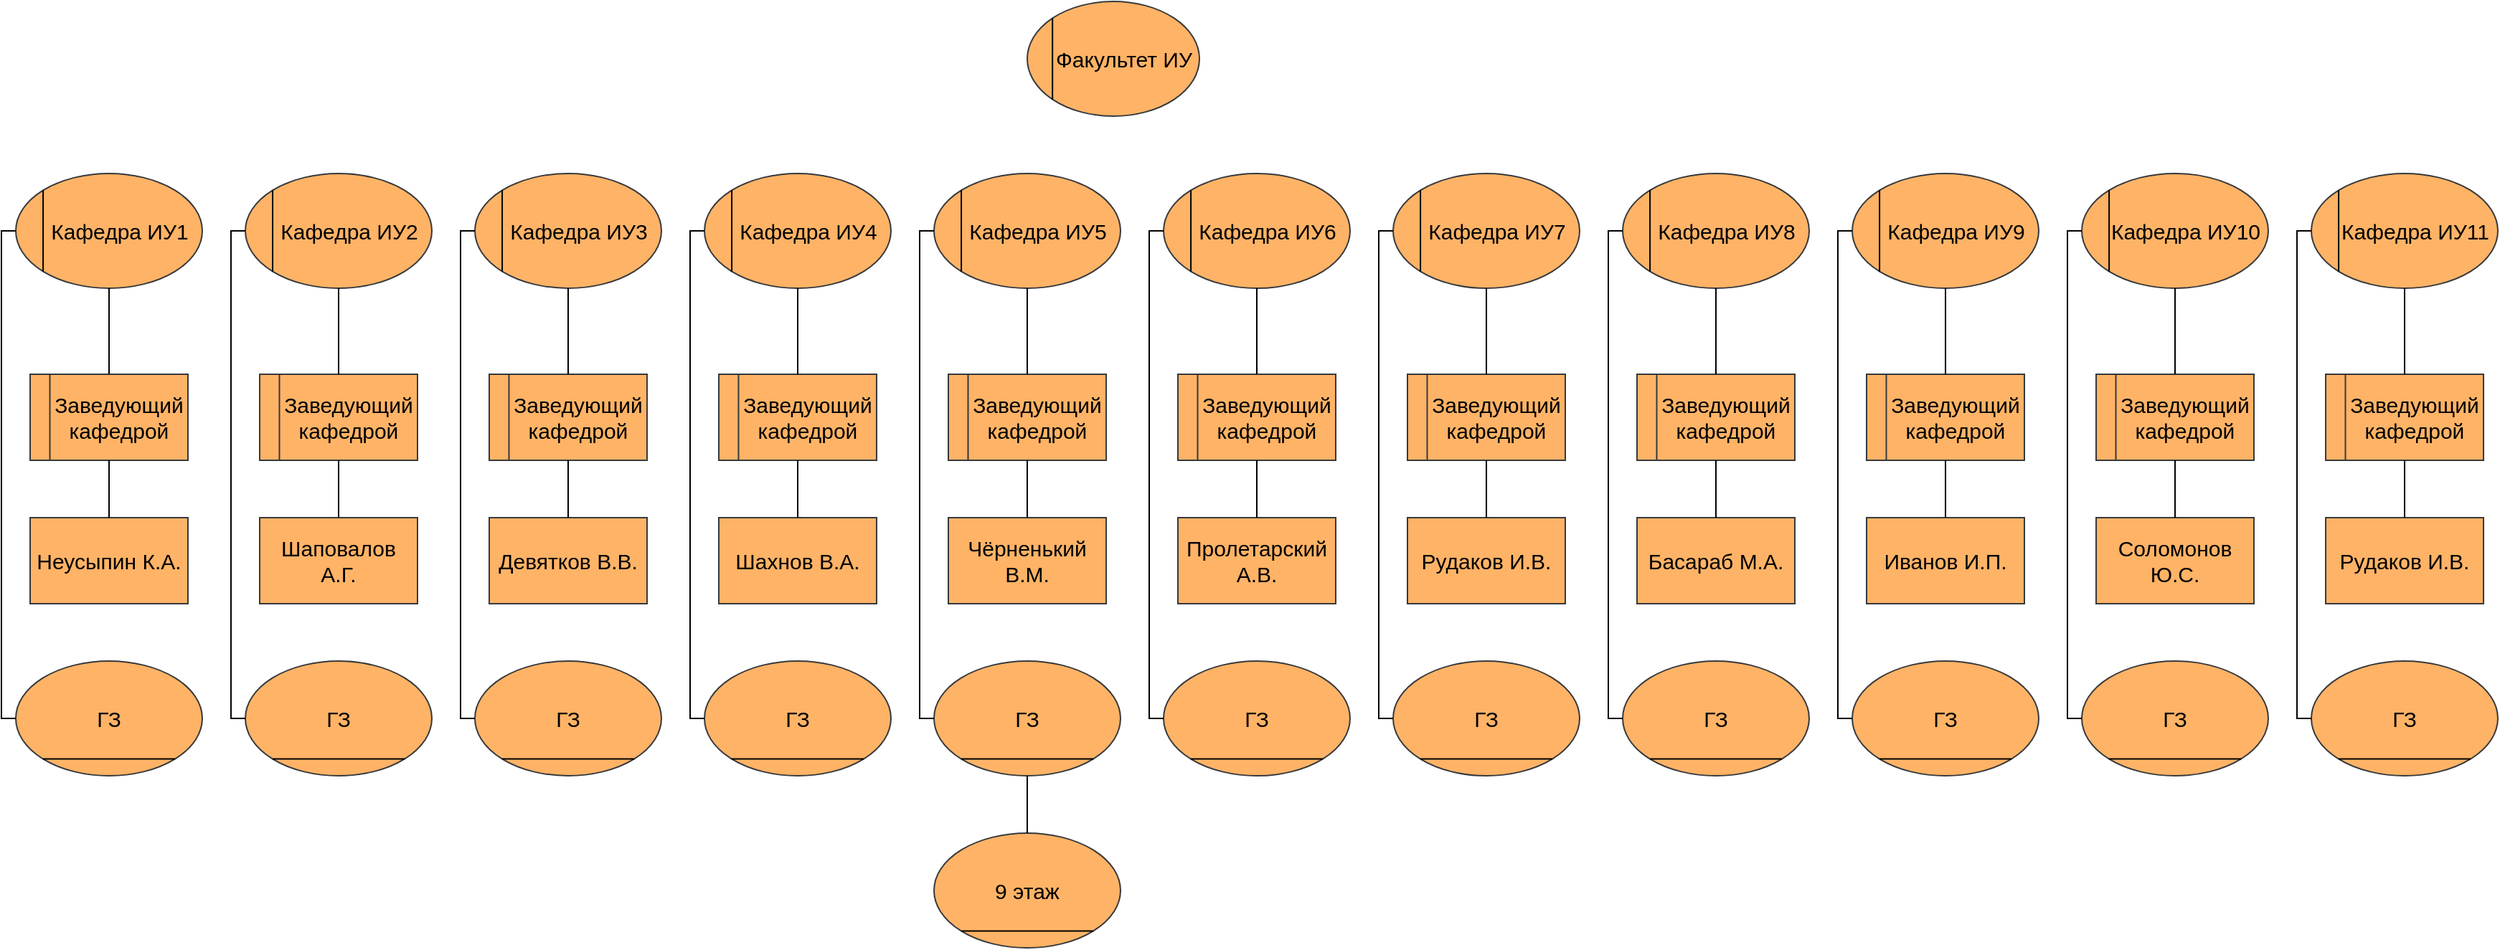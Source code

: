 <mxfile version="15.1.4" type="github">
  <diagram id="_S7kwJW2IpWlCZ6O2Rjl" name="Page-1">
    <mxGraphModel dx="2472" dy="727" grid="1" gridSize="10" guides="1" tooltips="1" connect="1" arrows="1" fold="1" page="1" pageScale="1" pageWidth="1169" pageHeight="1654" math="0" shadow="0">
      <root>
        <mxCell id="0" />
        <mxCell id="1" parent="0" />
        <mxCell id="1EimY6DF7pIaOAtQaLlC-15" value="" style="group;rounded=0;fillColor=none;spacingLeft=0;strokeWidth=1;fontSize=15;" vertex="1" connectable="0" parent="1">
          <mxGeometry x="525" y="40" width="120" height="80" as="geometry" />
        </mxCell>
        <mxCell id="1EimY6DF7pIaOAtQaLlC-16" value="Факультет ИУ" style="ellipse;whiteSpace=wrap;html=1;rounded=0;strokeColor=#36393d;spacingLeft=15;fillColor=#FFB366;fontSize=15;" vertex="1" parent="1EimY6DF7pIaOAtQaLlC-15">
          <mxGeometry width="120" height="80" as="geometry" />
        </mxCell>
        <mxCell id="1EimY6DF7pIaOAtQaLlC-17" value="" style="endArrow=none;html=1;entryX=0;entryY=0;entryDx=0;entryDy=0;exitX=0;exitY=1;exitDx=0;exitDy=0;" edge="1" parent="1EimY6DF7pIaOAtQaLlC-15" source="1EimY6DF7pIaOAtQaLlC-16" target="1EimY6DF7pIaOAtQaLlC-16">
          <mxGeometry width="50" height="50" relative="1" as="geometry">
            <mxPoint x="-70" y="150" as="sourcePoint" />
            <mxPoint x="-20" y="100" as="targetPoint" />
          </mxGeometry>
        </mxCell>
        <mxCell id="1EimY6DF7pIaOAtQaLlC-18" value="" style="group;rounded=0;fillColor=none;spacingLeft=0;strokeWidth=1;fontSize=15;" vertex="1" connectable="0" parent="1">
          <mxGeometry x="-20" y="160" width="130" height="80" as="geometry" />
        </mxCell>
        <mxCell id="1EimY6DF7pIaOAtQaLlC-19" value="Кафедра ИУ2" style="ellipse;whiteSpace=wrap;html=1;rounded=0;strokeColor=#36393d;spacingLeft=15;fillColor=#FFB366;fontSize=15;" vertex="1" parent="1EimY6DF7pIaOAtQaLlC-18">
          <mxGeometry width="130" height="80" as="geometry" />
        </mxCell>
        <mxCell id="1EimY6DF7pIaOAtQaLlC-20" value="" style="endArrow=none;html=1;entryX=0;entryY=0;entryDx=0;entryDy=0;exitX=0;exitY=1;exitDx=0;exitDy=0;" edge="1" parent="1EimY6DF7pIaOAtQaLlC-18" source="1EimY6DF7pIaOAtQaLlC-19" target="1EimY6DF7pIaOAtQaLlC-19">
          <mxGeometry width="50" height="50" relative="1" as="geometry">
            <mxPoint x="-75.833" y="150" as="sourcePoint" />
            <mxPoint x="-21.667" y="100" as="targetPoint" />
          </mxGeometry>
        </mxCell>
        <mxCell id="1EimY6DF7pIaOAtQaLlC-21" value="" style="group;rounded=0;fillColor=none;spacingLeft=0;strokeWidth=1;fontSize=15;" vertex="1" connectable="0" parent="1">
          <mxGeometry x="140" y="160" width="130" height="80" as="geometry" />
        </mxCell>
        <mxCell id="1EimY6DF7pIaOAtQaLlC-22" value="Кафедра ИУ3" style="ellipse;whiteSpace=wrap;html=1;rounded=0;strokeColor=#36393d;spacingLeft=15;fillColor=#FFB366;fontSize=15;" vertex="1" parent="1EimY6DF7pIaOAtQaLlC-21">
          <mxGeometry width="130" height="80" as="geometry" />
        </mxCell>
        <mxCell id="1EimY6DF7pIaOAtQaLlC-23" value="" style="endArrow=none;html=1;entryX=0;entryY=0;entryDx=0;entryDy=0;exitX=0;exitY=1;exitDx=0;exitDy=0;" edge="1" parent="1EimY6DF7pIaOAtQaLlC-21" source="1EimY6DF7pIaOAtQaLlC-22" target="1EimY6DF7pIaOAtQaLlC-22">
          <mxGeometry width="50" height="50" relative="1" as="geometry">
            <mxPoint x="-75.833" y="150" as="sourcePoint" />
            <mxPoint x="-21.667" y="100" as="targetPoint" />
          </mxGeometry>
        </mxCell>
        <mxCell id="1EimY6DF7pIaOAtQaLlC-24" value="" style="group;rounded=0;fillColor=none;spacingLeft=0;strokeWidth=1;fontSize=15;" vertex="1" connectable="0" parent="1">
          <mxGeometry x="300" y="160" width="130" height="80" as="geometry" />
        </mxCell>
        <mxCell id="1EimY6DF7pIaOAtQaLlC-25" value="Кафедра ИУ4" style="ellipse;whiteSpace=wrap;html=1;rounded=0;strokeColor=#36393d;spacingLeft=15;fillColor=#FFB366;fontSize=15;" vertex="1" parent="1EimY6DF7pIaOAtQaLlC-24">
          <mxGeometry width="130" height="80" as="geometry" />
        </mxCell>
        <mxCell id="1EimY6DF7pIaOAtQaLlC-26" value="" style="endArrow=none;html=1;entryX=0;entryY=0;entryDx=0;entryDy=0;exitX=0;exitY=1;exitDx=0;exitDy=0;" edge="1" parent="1EimY6DF7pIaOAtQaLlC-24" source="1EimY6DF7pIaOAtQaLlC-25" target="1EimY6DF7pIaOAtQaLlC-25">
          <mxGeometry width="50" height="50" relative="1" as="geometry">
            <mxPoint x="-75.833" y="150" as="sourcePoint" />
            <mxPoint x="-21.667" y="100" as="targetPoint" />
          </mxGeometry>
        </mxCell>
        <mxCell id="1EimY6DF7pIaOAtQaLlC-27" value="" style="group;rounded=0;fillColor=none;spacingLeft=0;strokeWidth=1;fontSize=15;" vertex="1" connectable="0" parent="1">
          <mxGeometry x="460" y="160" width="130" height="80" as="geometry" />
        </mxCell>
        <mxCell id="1EimY6DF7pIaOAtQaLlC-28" value="Кафедра ИУ5" style="ellipse;whiteSpace=wrap;html=1;rounded=0;strokeColor=#36393d;spacingLeft=15;fillColor=#FFB366;fontSize=15;" vertex="1" parent="1EimY6DF7pIaOAtQaLlC-27">
          <mxGeometry width="130" height="80" as="geometry" />
        </mxCell>
        <mxCell id="1EimY6DF7pIaOAtQaLlC-29" value="" style="endArrow=none;html=1;entryX=0;entryY=0;entryDx=0;entryDy=0;exitX=0;exitY=1;exitDx=0;exitDy=0;" edge="1" parent="1EimY6DF7pIaOAtQaLlC-27" source="1EimY6DF7pIaOAtQaLlC-28" target="1EimY6DF7pIaOAtQaLlC-28">
          <mxGeometry width="50" height="50" relative="1" as="geometry">
            <mxPoint x="-75.833" y="150" as="sourcePoint" />
            <mxPoint x="-21.667" y="100" as="targetPoint" />
          </mxGeometry>
        </mxCell>
        <mxCell id="1EimY6DF7pIaOAtQaLlC-30" value="" style="group;rounded=0;fillColor=none;spacingLeft=0;strokeWidth=1;fontSize=15;" vertex="1" connectable="0" parent="1">
          <mxGeometry x="620" y="160" width="130" height="80" as="geometry" />
        </mxCell>
        <mxCell id="1EimY6DF7pIaOAtQaLlC-31" value="Кафедра ИУ6" style="ellipse;whiteSpace=wrap;html=1;rounded=0;strokeColor=#36393d;spacingLeft=15;fillColor=#FFB366;fontSize=15;" vertex="1" parent="1EimY6DF7pIaOAtQaLlC-30">
          <mxGeometry width="130" height="80" as="geometry" />
        </mxCell>
        <mxCell id="1EimY6DF7pIaOAtQaLlC-32" value="" style="endArrow=none;html=1;entryX=0;entryY=0;entryDx=0;entryDy=0;exitX=0;exitY=1;exitDx=0;exitDy=0;" edge="1" parent="1EimY6DF7pIaOAtQaLlC-30" source="1EimY6DF7pIaOAtQaLlC-31" target="1EimY6DF7pIaOAtQaLlC-31">
          <mxGeometry width="50" height="50" relative="1" as="geometry">
            <mxPoint x="-75.833" y="150" as="sourcePoint" />
            <mxPoint x="-21.667" y="100" as="targetPoint" />
          </mxGeometry>
        </mxCell>
        <mxCell id="1EimY6DF7pIaOAtQaLlC-33" value="" style="group;rounded=0;fillColor=none;spacingLeft=0;strokeWidth=1;fontSize=15;" vertex="1" connectable="0" parent="1">
          <mxGeometry x="780" y="160" width="130" height="80" as="geometry" />
        </mxCell>
        <mxCell id="1EimY6DF7pIaOAtQaLlC-34" value="Кафедра ИУ7" style="ellipse;whiteSpace=wrap;html=1;rounded=0;strokeColor=#36393d;spacingLeft=15;fillColor=#FFB366;fontSize=15;" vertex="1" parent="1EimY6DF7pIaOAtQaLlC-33">
          <mxGeometry width="130" height="80" as="geometry" />
        </mxCell>
        <mxCell id="1EimY6DF7pIaOAtQaLlC-35" value="" style="endArrow=none;html=1;entryX=0;entryY=0;entryDx=0;entryDy=0;exitX=0;exitY=1;exitDx=0;exitDy=0;" edge="1" parent="1EimY6DF7pIaOAtQaLlC-33" source="1EimY6DF7pIaOAtQaLlC-34" target="1EimY6DF7pIaOAtQaLlC-34">
          <mxGeometry width="50" height="50" relative="1" as="geometry">
            <mxPoint x="-75.833" y="150" as="sourcePoint" />
            <mxPoint x="-21.667" y="100" as="targetPoint" />
          </mxGeometry>
        </mxCell>
        <mxCell id="1EimY6DF7pIaOAtQaLlC-36" value="" style="group;rounded=0;fillColor=none;spacingLeft=0;strokeWidth=1;fontSize=15;" vertex="1" connectable="0" parent="1">
          <mxGeometry x="940" y="160" width="130" height="80" as="geometry" />
        </mxCell>
        <mxCell id="1EimY6DF7pIaOAtQaLlC-37" value="Кафедра ИУ8" style="ellipse;whiteSpace=wrap;html=1;rounded=0;strokeColor=#36393d;spacingLeft=15;fillColor=#FFB366;fontSize=15;" vertex="1" parent="1EimY6DF7pIaOAtQaLlC-36">
          <mxGeometry width="130" height="80" as="geometry" />
        </mxCell>
        <mxCell id="1EimY6DF7pIaOAtQaLlC-38" value="" style="endArrow=none;html=1;entryX=0;entryY=0;entryDx=0;entryDy=0;exitX=0;exitY=1;exitDx=0;exitDy=0;" edge="1" parent="1EimY6DF7pIaOAtQaLlC-36" source="1EimY6DF7pIaOAtQaLlC-37" target="1EimY6DF7pIaOAtQaLlC-37">
          <mxGeometry width="50" height="50" relative="1" as="geometry">
            <mxPoint x="-75.833" y="150" as="sourcePoint" />
            <mxPoint x="-21.667" y="100" as="targetPoint" />
          </mxGeometry>
        </mxCell>
        <mxCell id="1EimY6DF7pIaOAtQaLlC-39" value="" style="group;rounded=0;fillColor=none;spacingLeft=0;strokeWidth=1;fontSize=15;" vertex="1" connectable="0" parent="1">
          <mxGeometry x="1100" y="160" width="130" height="80" as="geometry" />
        </mxCell>
        <mxCell id="1EimY6DF7pIaOAtQaLlC-40" value="Кафедра ИУ9" style="ellipse;whiteSpace=wrap;html=1;rounded=0;strokeColor=#36393d;spacingLeft=15;fillColor=#FFB366;fontSize=15;" vertex="1" parent="1EimY6DF7pIaOAtQaLlC-39">
          <mxGeometry width="130" height="80" as="geometry" />
        </mxCell>
        <mxCell id="1EimY6DF7pIaOAtQaLlC-41" value="" style="endArrow=none;html=1;entryX=0;entryY=0;entryDx=0;entryDy=0;exitX=0;exitY=1;exitDx=0;exitDy=0;" edge="1" parent="1EimY6DF7pIaOAtQaLlC-39" source="1EimY6DF7pIaOAtQaLlC-40" target="1EimY6DF7pIaOAtQaLlC-40">
          <mxGeometry width="50" height="50" relative="1" as="geometry">
            <mxPoint x="-75.833" y="150" as="sourcePoint" />
            <mxPoint x="-21.667" y="100" as="targetPoint" />
          </mxGeometry>
        </mxCell>
        <mxCell id="1EimY6DF7pIaOAtQaLlC-42" value="" style="group;rounded=0;fillColor=none;spacingLeft=0;strokeWidth=1;fontSize=15;" vertex="1" connectable="0" parent="1">
          <mxGeometry x="1260" y="160" width="130" height="80" as="geometry" />
        </mxCell>
        <mxCell id="1EimY6DF7pIaOAtQaLlC-43" value="Кафедра ИУ10" style="ellipse;whiteSpace=wrap;html=1;rounded=0;strokeColor=#36393d;spacingLeft=15;fillColor=#FFB366;fontSize=15;" vertex="1" parent="1EimY6DF7pIaOAtQaLlC-42">
          <mxGeometry width="130" height="80" as="geometry" />
        </mxCell>
        <mxCell id="1EimY6DF7pIaOAtQaLlC-44" value="" style="endArrow=none;html=1;entryX=0;entryY=0;entryDx=0;entryDy=0;exitX=0;exitY=1;exitDx=0;exitDy=0;" edge="1" parent="1EimY6DF7pIaOAtQaLlC-42" source="1EimY6DF7pIaOAtQaLlC-43" target="1EimY6DF7pIaOAtQaLlC-43">
          <mxGeometry width="50" height="50" relative="1" as="geometry">
            <mxPoint x="-75.833" y="150" as="sourcePoint" />
            <mxPoint x="-21.667" y="100" as="targetPoint" />
          </mxGeometry>
        </mxCell>
        <mxCell id="1EimY6DF7pIaOAtQaLlC-45" value="" style="group;rounded=0;fillColor=none;spacingLeft=0;strokeWidth=1;fontSize=15;" vertex="1" connectable="0" parent="1">
          <mxGeometry x="-180" y="160" width="130" height="80" as="geometry" />
        </mxCell>
        <mxCell id="1EimY6DF7pIaOAtQaLlC-46" value="Кафедра ИУ1" style="ellipse;whiteSpace=wrap;html=1;rounded=0;strokeColor=#36393d;spacingLeft=15;fillColor=#FFB366;fontSize=15;" vertex="1" parent="1EimY6DF7pIaOAtQaLlC-45">
          <mxGeometry width="130" height="80" as="geometry" />
        </mxCell>
        <mxCell id="1EimY6DF7pIaOAtQaLlC-47" value="" style="endArrow=none;html=1;entryX=0;entryY=0;entryDx=0;entryDy=0;exitX=0;exitY=1;exitDx=0;exitDy=0;" edge="1" parent="1EimY6DF7pIaOAtQaLlC-45" source="1EimY6DF7pIaOAtQaLlC-46" target="1EimY6DF7pIaOAtQaLlC-46">
          <mxGeometry width="50" height="50" relative="1" as="geometry">
            <mxPoint x="-75.833" y="150" as="sourcePoint" />
            <mxPoint x="-21.667" y="100" as="targetPoint" />
          </mxGeometry>
        </mxCell>
        <mxCell id="1EimY6DF7pIaOAtQaLlC-48" value="" style="group;rounded=0;fillColor=none;spacingLeft=0;strokeWidth=1;fontSize=15;" vertex="1" connectable="0" parent="1">
          <mxGeometry x="1420" y="160" width="130" height="80" as="geometry" />
        </mxCell>
        <mxCell id="1EimY6DF7pIaOAtQaLlC-49" value="Кафедра ИУ11" style="ellipse;whiteSpace=wrap;html=1;rounded=0;strokeColor=#36393d;spacingLeft=15;fillColor=#FFB366;fontSize=15;" vertex="1" parent="1EimY6DF7pIaOAtQaLlC-48">
          <mxGeometry width="130" height="80" as="geometry" />
        </mxCell>
        <mxCell id="1EimY6DF7pIaOAtQaLlC-50" value="" style="endArrow=none;html=1;entryX=0;entryY=0;entryDx=0;entryDy=0;exitX=0;exitY=1;exitDx=0;exitDy=0;" edge="1" parent="1EimY6DF7pIaOAtQaLlC-48" source="1EimY6DF7pIaOAtQaLlC-49" target="1EimY6DF7pIaOAtQaLlC-49">
          <mxGeometry width="50" height="50" relative="1" as="geometry">
            <mxPoint x="-75.833" y="150" as="sourcePoint" />
            <mxPoint x="-21.667" y="100" as="targetPoint" />
          </mxGeometry>
        </mxCell>
        <mxCell id="1EimY6DF7pIaOAtQaLlC-54" value="" style="group;fontSize=15;fillColor=#FFB366;" vertex="1" connectable="0" parent="1">
          <mxGeometry x="-170" y="300" width="110" height="60" as="geometry" />
        </mxCell>
        <mxCell id="1EimY6DF7pIaOAtQaLlC-55" value="" style="rounded=0;whiteSpace=wrap;html=1;strokeColor=#36393d;fontSize=15;fillColor=#FFB366;" vertex="1" parent="1EimY6DF7pIaOAtQaLlC-54">
          <mxGeometry width="110" height="60" as="geometry" />
        </mxCell>
        <mxCell id="1EimY6DF7pIaOAtQaLlC-56" value="&lt;font style=&quot;font-size: 15px&quot;&gt;Заведующий&lt;br&gt;кафедрой&lt;/font&gt;" style="rounded=0;whiteSpace=wrap;html=1;strokeColor=#36393d;fillColor=#FFB366;" vertex="1" parent="1EimY6DF7pIaOAtQaLlC-54">
          <mxGeometry x="13.75" width="96.25" height="60" as="geometry" />
        </mxCell>
        <mxCell id="1EimY6DF7pIaOAtQaLlC-57" value="" style="group;fontSize=15;fillColor=#FFB366;" vertex="1" connectable="0" parent="1">
          <mxGeometry x="-10" y="300" width="110" height="60" as="geometry" />
        </mxCell>
        <mxCell id="1EimY6DF7pIaOAtQaLlC-58" value="" style="rounded=0;whiteSpace=wrap;html=1;strokeColor=#36393d;fontSize=15;fillColor=#FFB366;" vertex="1" parent="1EimY6DF7pIaOAtQaLlC-57">
          <mxGeometry width="110" height="60" as="geometry" />
        </mxCell>
        <mxCell id="1EimY6DF7pIaOAtQaLlC-59" value="&lt;font style=&quot;font-size: 15px&quot;&gt;Заведующий&lt;br&gt;кафедрой&lt;/font&gt;" style="rounded=0;whiteSpace=wrap;html=1;strokeColor=#36393d;fillColor=#FFB366;" vertex="1" parent="1EimY6DF7pIaOAtQaLlC-57">
          <mxGeometry x="13.75" width="96.25" height="60" as="geometry" />
        </mxCell>
        <mxCell id="1EimY6DF7pIaOAtQaLlC-60" value="" style="group;fontSize=15;fillColor=#FFB366;" vertex="1" connectable="0" parent="1">
          <mxGeometry x="150" y="300" width="110" height="60" as="geometry" />
        </mxCell>
        <mxCell id="1EimY6DF7pIaOAtQaLlC-61" value="" style="rounded=0;whiteSpace=wrap;html=1;strokeColor=#36393d;fontSize=15;fillColor=#FFB366;" vertex="1" parent="1EimY6DF7pIaOAtQaLlC-60">
          <mxGeometry width="110" height="60" as="geometry" />
        </mxCell>
        <mxCell id="1EimY6DF7pIaOAtQaLlC-62" value="&lt;font style=&quot;font-size: 15px&quot;&gt;Заведующий&lt;br&gt;кафедрой&lt;/font&gt;" style="rounded=0;whiteSpace=wrap;html=1;strokeColor=#36393d;fillColor=#FFB366;" vertex="1" parent="1EimY6DF7pIaOAtQaLlC-60">
          <mxGeometry x="13.75" width="96.25" height="60" as="geometry" />
        </mxCell>
        <mxCell id="1EimY6DF7pIaOAtQaLlC-63" value="" style="group;fontSize=15;fillColor=#FFB366;" vertex="1" connectable="0" parent="1">
          <mxGeometry x="310" y="300" width="110" height="60" as="geometry" />
        </mxCell>
        <mxCell id="1EimY6DF7pIaOAtQaLlC-64" value="" style="rounded=0;whiteSpace=wrap;html=1;strokeColor=#36393d;fontSize=15;fillColor=#FFB366;" vertex="1" parent="1EimY6DF7pIaOAtQaLlC-63">
          <mxGeometry width="110" height="60" as="geometry" />
        </mxCell>
        <mxCell id="1EimY6DF7pIaOAtQaLlC-65" value="&lt;font style=&quot;font-size: 15px&quot;&gt;Заведующий&lt;br&gt;кафедрой&lt;/font&gt;" style="rounded=0;whiteSpace=wrap;html=1;strokeColor=#36393d;fillColor=#FFB366;" vertex="1" parent="1EimY6DF7pIaOAtQaLlC-63">
          <mxGeometry x="13.75" width="96.25" height="60" as="geometry" />
        </mxCell>
        <mxCell id="1EimY6DF7pIaOAtQaLlC-68" value="" style="edgeStyle=orthogonalEdgeStyle;rounded=0;orthogonalLoop=1;jettySize=auto;html=1;fontSize=15;startArrow=none;startFill=0;endArrow=none;endFill=0;" edge="1" parent="1" source="1EimY6DF7pIaOAtQaLlC-55" target="1EimY6DF7pIaOAtQaLlC-46">
          <mxGeometry relative="1" as="geometry" />
        </mxCell>
        <mxCell id="1EimY6DF7pIaOAtQaLlC-70" value="" style="edgeStyle=orthogonalEdgeStyle;rounded=0;orthogonalLoop=1;jettySize=auto;html=1;fontSize=15;startArrow=none;startFill=0;endArrow=none;endFill=0;" edge="1" parent="1" source="1EimY6DF7pIaOAtQaLlC-58" target="1EimY6DF7pIaOAtQaLlC-19">
          <mxGeometry relative="1" as="geometry" />
        </mxCell>
        <mxCell id="1EimY6DF7pIaOAtQaLlC-71" value="" style="edgeStyle=orthogonalEdgeStyle;rounded=0;orthogonalLoop=1;jettySize=auto;html=1;fontSize=15;startArrow=none;startFill=0;endArrow=none;endFill=0;" edge="1" parent="1" source="1EimY6DF7pIaOAtQaLlC-61" target="1EimY6DF7pIaOAtQaLlC-22">
          <mxGeometry relative="1" as="geometry" />
        </mxCell>
        <mxCell id="1EimY6DF7pIaOAtQaLlC-72" value="" style="edgeStyle=orthogonalEdgeStyle;rounded=0;orthogonalLoop=1;jettySize=auto;html=1;fontSize=15;startArrow=none;startFill=0;endArrow=none;endFill=0;" edge="1" parent="1" source="1EimY6DF7pIaOAtQaLlC-64" target="1EimY6DF7pIaOAtQaLlC-25">
          <mxGeometry relative="1" as="geometry" />
        </mxCell>
        <mxCell id="1EimY6DF7pIaOAtQaLlC-73" value="" style="group;fontSize=15;fillColor=#FFB366;" vertex="1" connectable="0" parent="1">
          <mxGeometry x="470" y="300" width="110" height="60" as="geometry" />
        </mxCell>
        <mxCell id="1EimY6DF7pIaOAtQaLlC-74" value="" style="rounded=0;whiteSpace=wrap;html=1;strokeColor=#36393d;fontSize=15;fillColor=#FFB366;" vertex="1" parent="1EimY6DF7pIaOAtQaLlC-73">
          <mxGeometry width="110" height="60" as="geometry" />
        </mxCell>
        <mxCell id="1EimY6DF7pIaOAtQaLlC-75" value="&lt;font style=&quot;font-size: 15px&quot;&gt;Заведующий&lt;br&gt;кафедрой&lt;/font&gt;" style="rounded=0;whiteSpace=wrap;html=1;strokeColor=#36393d;fillColor=#FFB366;" vertex="1" parent="1EimY6DF7pIaOAtQaLlC-73">
          <mxGeometry x="13.75" width="96.25" height="60" as="geometry" />
        </mxCell>
        <mxCell id="1EimY6DF7pIaOAtQaLlC-76" value="" style="group;fontSize=15;fillColor=#FFB366;" vertex="1" connectable="0" parent="1">
          <mxGeometry x="630" y="300" width="110" height="60" as="geometry" />
        </mxCell>
        <mxCell id="1EimY6DF7pIaOAtQaLlC-77" value="" style="rounded=0;whiteSpace=wrap;html=1;strokeColor=#36393d;fontSize=15;fillColor=#FFB366;" vertex="1" parent="1EimY6DF7pIaOAtQaLlC-76">
          <mxGeometry width="110" height="60" as="geometry" />
        </mxCell>
        <mxCell id="1EimY6DF7pIaOAtQaLlC-78" value="&lt;font style=&quot;font-size: 15px&quot;&gt;Заведующий&lt;br&gt;кафедрой&lt;/font&gt;" style="rounded=0;whiteSpace=wrap;html=1;strokeColor=#36393d;fillColor=#FFB366;" vertex="1" parent="1EimY6DF7pIaOAtQaLlC-76">
          <mxGeometry x="13.75" width="96.25" height="60" as="geometry" />
        </mxCell>
        <mxCell id="1EimY6DF7pIaOAtQaLlC-79" value="" style="group;fontSize=15;fillColor=#FFB366;" vertex="1" connectable="0" parent="1">
          <mxGeometry x="790" y="300" width="110" height="60" as="geometry" />
        </mxCell>
        <mxCell id="1EimY6DF7pIaOAtQaLlC-80" value="" style="rounded=0;whiteSpace=wrap;html=1;strokeColor=#36393d;fontSize=15;fillColor=#FFB366;" vertex="1" parent="1EimY6DF7pIaOAtQaLlC-79">
          <mxGeometry width="110" height="60" as="geometry" />
        </mxCell>
        <mxCell id="1EimY6DF7pIaOAtQaLlC-81" value="&lt;font style=&quot;font-size: 15px&quot;&gt;Заведующий&lt;br&gt;кафедрой&lt;/font&gt;" style="rounded=0;whiteSpace=wrap;html=1;strokeColor=#36393d;fillColor=#FFB366;" vertex="1" parent="1EimY6DF7pIaOAtQaLlC-79">
          <mxGeometry x="13.75" width="96.25" height="60" as="geometry" />
        </mxCell>
        <mxCell id="1EimY6DF7pIaOAtQaLlC-82" value="" style="group;fontSize=15;fillColor=#FFB366;" vertex="1" connectable="0" parent="1">
          <mxGeometry x="950" y="300" width="110" height="60" as="geometry" />
        </mxCell>
        <mxCell id="1EimY6DF7pIaOAtQaLlC-83" value="" style="rounded=0;whiteSpace=wrap;html=1;strokeColor=#36393d;fontSize=15;fillColor=#FFB366;" vertex="1" parent="1EimY6DF7pIaOAtQaLlC-82">
          <mxGeometry width="110" height="60" as="geometry" />
        </mxCell>
        <mxCell id="1EimY6DF7pIaOAtQaLlC-84" value="&lt;font style=&quot;font-size: 15px&quot;&gt;Заведующий&lt;br&gt;кафедрой&lt;/font&gt;" style="rounded=0;whiteSpace=wrap;html=1;strokeColor=#36393d;fillColor=#FFB366;" vertex="1" parent="1EimY6DF7pIaOAtQaLlC-82">
          <mxGeometry x="13.75" width="96.25" height="60" as="geometry" />
        </mxCell>
        <mxCell id="1EimY6DF7pIaOAtQaLlC-85" value="" style="group;fontSize=15;fillColor=#FFB366;" vertex="1" connectable="0" parent="1">
          <mxGeometry x="1110" y="300" width="110" height="60" as="geometry" />
        </mxCell>
        <mxCell id="1EimY6DF7pIaOAtQaLlC-86" value="" style="rounded=0;whiteSpace=wrap;html=1;strokeColor=#36393d;fontSize=15;fillColor=#FFB366;" vertex="1" parent="1EimY6DF7pIaOAtQaLlC-85">
          <mxGeometry width="110" height="60" as="geometry" />
        </mxCell>
        <mxCell id="1EimY6DF7pIaOAtQaLlC-87" value="&lt;font style=&quot;font-size: 15px&quot;&gt;Заведующий&lt;br&gt;кафедрой&lt;/font&gt;" style="rounded=0;whiteSpace=wrap;html=1;strokeColor=#36393d;fillColor=#FFB366;" vertex="1" parent="1EimY6DF7pIaOAtQaLlC-85">
          <mxGeometry x="13.75" width="96.25" height="60" as="geometry" />
        </mxCell>
        <mxCell id="1EimY6DF7pIaOAtQaLlC-88" value="" style="group;fontSize=15;fillColor=#FFB366;" vertex="1" connectable="0" parent="1">
          <mxGeometry x="1270" y="300" width="110" height="60" as="geometry" />
        </mxCell>
        <mxCell id="1EimY6DF7pIaOAtQaLlC-89" value="" style="rounded=0;whiteSpace=wrap;html=1;strokeColor=#36393d;fontSize=15;fillColor=#FFB366;" vertex="1" parent="1EimY6DF7pIaOAtQaLlC-88">
          <mxGeometry width="110" height="60" as="geometry" />
        </mxCell>
        <mxCell id="1EimY6DF7pIaOAtQaLlC-90" value="&lt;font style=&quot;font-size: 15px&quot;&gt;Заведующий&lt;br&gt;кафедрой&lt;/font&gt;" style="rounded=0;whiteSpace=wrap;html=1;strokeColor=#36393d;fillColor=#FFB366;" vertex="1" parent="1EimY6DF7pIaOAtQaLlC-88">
          <mxGeometry x="13.75" width="96.25" height="60" as="geometry" />
        </mxCell>
        <mxCell id="1EimY6DF7pIaOAtQaLlC-91" value="" style="group;fontSize=15;fillColor=#FFB366;" vertex="1" connectable="0" parent="1">
          <mxGeometry x="1430" y="300" width="110" height="60" as="geometry" />
        </mxCell>
        <mxCell id="1EimY6DF7pIaOAtQaLlC-92" value="" style="rounded=0;whiteSpace=wrap;html=1;strokeColor=#36393d;fontSize=15;fillColor=#FFB366;" vertex="1" parent="1EimY6DF7pIaOAtQaLlC-91">
          <mxGeometry width="110" height="60" as="geometry" />
        </mxCell>
        <mxCell id="1EimY6DF7pIaOAtQaLlC-93" value="&lt;font style=&quot;font-size: 15px&quot;&gt;Заведующий&lt;br&gt;кафедрой&lt;/font&gt;" style="rounded=0;whiteSpace=wrap;html=1;strokeColor=#36393d;fillColor=#FFB366;" vertex="1" parent="1EimY6DF7pIaOAtQaLlC-91">
          <mxGeometry x="13.75" width="96.25" height="60" as="geometry" />
        </mxCell>
        <mxCell id="1EimY6DF7pIaOAtQaLlC-94" value="" style="edgeStyle=orthogonalEdgeStyle;rounded=0;orthogonalLoop=1;jettySize=auto;html=1;fontSize=15;startArrow=none;startFill=0;endArrow=none;endFill=0;" edge="1" parent="1" source="1EimY6DF7pIaOAtQaLlC-92" target="1EimY6DF7pIaOAtQaLlC-49">
          <mxGeometry relative="1" as="geometry" />
        </mxCell>
        <mxCell id="1EimY6DF7pIaOAtQaLlC-95" value="" style="edgeStyle=orthogonalEdgeStyle;rounded=0;orthogonalLoop=1;jettySize=auto;html=1;fontSize=15;startArrow=none;startFill=0;endArrow=none;endFill=0;" edge="1" parent="1" source="1EimY6DF7pIaOAtQaLlC-89" target="1EimY6DF7pIaOAtQaLlC-43">
          <mxGeometry relative="1" as="geometry" />
        </mxCell>
        <mxCell id="1EimY6DF7pIaOAtQaLlC-96" value="" style="edgeStyle=orthogonalEdgeStyle;rounded=0;orthogonalLoop=1;jettySize=auto;html=1;fontSize=15;startArrow=none;startFill=0;endArrow=none;endFill=0;" edge="1" parent="1" source="1EimY6DF7pIaOAtQaLlC-86" target="1EimY6DF7pIaOAtQaLlC-40">
          <mxGeometry relative="1" as="geometry" />
        </mxCell>
        <mxCell id="1EimY6DF7pIaOAtQaLlC-97" value="" style="edgeStyle=orthogonalEdgeStyle;rounded=0;orthogonalLoop=1;jettySize=auto;html=1;fontSize=15;startArrow=none;startFill=0;endArrow=none;endFill=0;" edge="1" parent="1" source="1EimY6DF7pIaOAtQaLlC-83" target="1EimY6DF7pIaOAtQaLlC-37">
          <mxGeometry relative="1" as="geometry" />
        </mxCell>
        <mxCell id="1EimY6DF7pIaOAtQaLlC-98" value="" style="edgeStyle=orthogonalEdgeStyle;rounded=0;orthogonalLoop=1;jettySize=auto;html=1;fontSize=15;startArrow=none;startFill=0;endArrow=none;endFill=0;" edge="1" parent="1" source="1EimY6DF7pIaOAtQaLlC-74" target="1EimY6DF7pIaOAtQaLlC-28">
          <mxGeometry relative="1" as="geometry" />
        </mxCell>
        <mxCell id="1EimY6DF7pIaOAtQaLlC-99" value="" style="edgeStyle=orthogonalEdgeStyle;rounded=0;orthogonalLoop=1;jettySize=auto;html=1;fontSize=15;startArrow=none;startFill=0;endArrow=none;endFill=0;" edge="1" parent="1" source="1EimY6DF7pIaOAtQaLlC-77" target="1EimY6DF7pIaOAtQaLlC-31">
          <mxGeometry relative="1" as="geometry" />
        </mxCell>
        <mxCell id="1EimY6DF7pIaOAtQaLlC-100" value="" style="edgeStyle=orthogonalEdgeStyle;rounded=0;orthogonalLoop=1;jettySize=auto;html=1;fontSize=15;startArrow=none;startFill=0;endArrow=none;endFill=0;" edge="1" parent="1" source="1EimY6DF7pIaOAtQaLlC-80" target="1EimY6DF7pIaOAtQaLlC-34">
          <mxGeometry relative="1" as="geometry" />
        </mxCell>
        <mxCell id="1EimY6DF7pIaOAtQaLlC-101" value="&lt;span style=&quot;font-size: 15px&quot;&gt;Неусыпин К.А.&lt;/span&gt;" style="rounded=0;whiteSpace=wrap;html=1;strokeColor=#36393d;fillColor=#FFB366;" vertex="1" parent="1">
          <mxGeometry x="-170" y="400" width="110" height="60" as="geometry" />
        </mxCell>
        <mxCell id="1EimY6DF7pIaOAtQaLlC-102" value="" style="edgeStyle=orthogonalEdgeStyle;rounded=0;orthogonalLoop=1;jettySize=auto;html=1;fontSize=15;startArrow=none;startFill=0;endArrow=none;endFill=0;" edge="1" parent="1" source="1EimY6DF7pIaOAtQaLlC-55" target="1EimY6DF7pIaOAtQaLlC-101">
          <mxGeometry relative="1" as="geometry" />
        </mxCell>
        <mxCell id="1EimY6DF7pIaOAtQaLlC-103" value="&lt;span style=&quot;font-size: 15px&quot;&gt;Шаповалов А.Г.&lt;/span&gt;" style="rounded=0;whiteSpace=wrap;html=1;strokeColor=#36393d;fillColor=#FFB366;" vertex="1" parent="1">
          <mxGeometry x="-10" y="400" width="110" height="60" as="geometry" />
        </mxCell>
        <mxCell id="1EimY6DF7pIaOAtQaLlC-104" value="&lt;span style=&quot;font-size: 15px&quot;&gt;Девятков В.В.&lt;/span&gt;" style="rounded=0;whiteSpace=wrap;html=1;strokeColor=#36393d;fillColor=#FFB366;" vertex="1" parent="1">
          <mxGeometry x="150" y="400" width="110" height="60" as="geometry" />
        </mxCell>
        <mxCell id="1EimY6DF7pIaOAtQaLlC-105" value="&lt;span style=&quot;font-size: 15px&quot;&gt;Шахнов В.А.&lt;/span&gt;" style="rounded=0;whiteSpace=wrap;html=1;strokeColor=#36393d;fillColor=#FFB366;" vertex="1" parent="1">
          <mxGeometry x="310" y="400" width="110" height="60" as="geometry" />
        </mxCell>
        <mxCell id="1EimY6DF7pIaOAtQaLlC-106" value="&lt;span style=&quot;font-size: 15px&quot;&gt;Чёрненький В.М.&lt;/span&gt;" style="rounded=0;whiteSpace=wrap;html=1;strokeColor=#36393d;fillColor=#FFB366;" vertex="1" parent="1">
          <mxGeometry x="470" y="400" width="110" height="60" as="geometry" />
        </mxCell>
        <mxCell id="1EimY6DF7pIaOAtQaLlC-107" value="&lt;span style=&quot;font-size: 15px&quot;&gt;Пролетарский А.В.&lt;/span&gt;" style="rounded=0;whiteSpace=wrap;html=1;strokeColor=#36393d;fillColor=#FFB366;" vertex="1" parent="1">
          <mxGeometry x="630" y="400" width="110" height="60" as="geometry" />
        </mxCell>
        <mxCell id="1EimY6DF7pIaOAtQaLlC-108" value="&lt;span style=&quot;font-size: 15px&quot;&gt;Рудаков И.В.&lt;/span&gt;" style="rounded=0;whiteSpace=wrap;html=1;strokeColor=#36393d;fillColor=#FFB366;" vertex="1" parent="1">
          <mxGeometry x="790" y="400" width="110" height="60" as="geometry" />
        </mxCell>
        <mxCell id="1EimY6DF7pIaOAtQaLlC-109" value="&lt;span style=&quot;font-size: 15px&quot;&gt;Басараб М.А.&lt;/span&gt;" style="rounded=0;whiteSpace=wrap;html=1;strokeColor=#36393d;fillColor=#FFB366;" vertex="1" parent="1">
          <mxGeometry x="950" y="400" width="110" height="60" as="geometry" />
        </mxCell>
        <mxCell id="1EimY6DF7pIaOAtQaLlC-110" value="&lt;span style=&quot;font-size: 15px&quot;&gt;Иванов И.П.&lt;/span&gt;" style="rounded=0;whiteSpace=wrap;html=1;strokeColor=#36393d;fillColor=#FFB366;" vertex="1" parent="1">
          <mxGeometry x="1110" y="400" width="110" height="60" as="geometry" />
        </mxCell>
        <mxCell id="1EimY6DF7pIaOAtQaLlC-111" value="&lt;span style=&quot;font-size: 15px&quot;&gt;Соломонов Ю.С.&lt;/span&gt;" style="rounded=0;whiteSpace=wrap;html=1;strokeColor=#36393d;fillColor=#FFB366;" vertex="1" parent="1">
          <mxGeometry x="1270" y="400" width="110" height="60" as="geometry" />
        </mxCell>
        <mxCell id="1EimY6DF7pIaOAtQaLlC-112" value="&lt;span style=&quot;font-size: 15px&quot;&gt;Рудаков И.В.&lt;/span&gt;" style="rounded=0;whiteSpace=wrap;html=1;strokeColor=#36393d;fillColor=#FFB366;" vertex="1" parent="1">
          <mxGeometry x="1430" y="400" width="110" height="60" as="geometry" />
        </mxCell>
        <mxCell id="1EimY6DF7pIaOAtQaLlC-113" value="" style="edgeStyle=orthogonalEdgeStyle;rounded=0;orthogonalLoop=1;jettySize=auto;html=1;fontSize=15;startArrow=none;startFill=0;endArrow=none;endFill=0;" edge="1" parent="1" source="1EimY6DF7pIaOAtQaLlC-86" target="1EimY6DF7pIaOAtQaLlC-110">
          <mxGeometry relative="1" as="geometry" />
        </mxCell>
        <mxCell id="1EimY6DF7pIaOAtQaLlC-114" value="" style="edgeStyle=orthogonalEdgeStyle;rounded=0;orthogonalLoop=1;jettySize=auto;html=1;fontSize=15;startArrow=none;startFill=0;endArrow=none;endFill=0;" edge="1" parent="1" source="1EimY6DF7pIaOAtQaLlC-89" target="1EimY6DF7pIaOAtQaLlC-111">
          <mxGeometry relative="1" as="geometry" />
        </mxCell>
        <mxCell id="1EimY6DF7pIaOAtQaLlC-116" value="" style="edgeStyle=orthogonalEdgeStyle;rounded=0;orthogonalLoop=1;jettySize=auto;html=1;fontSize=15;startArrow=none;startFill=0;endArrow=none;endFill=0;" edge="1" parent="1" source="1EimY6DF7pIaOAtQaLlC-92" target="1EimY6DF7pIaOAtQaLlC-112">
          <mxGeometry relative="1" as="geometry" />
        </mxCell>
        <mxCell id="1EimY6DF7pIaOAtQaLlC-117" value="" style="edgeStyle=orthogonalEdgeStyle;rounded=0;orthogonalLoop=1;jettySize=auto;html=1;fontSize=15;startArrow=none;startFill=0;endArrow=none;endFill=0;" edge="1" parent="1" source="1EimY6DF7pIaOAtQaLlC-83" target="1EimY6DF7pIaOAtQaLlC-109">
          <mxGeometry relative="1" as="geometry" />
        </mxCell>
        <mxCell id="1EimY6DF7pIaOAtQaLlC-118" value="" style="edgeStyle=orthogonalEdgeStyle;rounded=0;orthogonalLoop=1;jettySize=auto;html=1;fontSize=15;startArrow=none;startFill=0;endArrow=none;endFill=0;" edge="1" parent="1" source="1EimY6DF7pIaOAtQaLlC-74" target="1EimY6DF7pIaOAtQaLlC-106">
          <mxGeometry relative="1" as="geometry" />
        </mxCell>
        <mxCell id="1EimY6DF7pIaOAtQaLlC-119" value="" style="edgeStyle=orthogonalEdgeStyle;rounded=0;orthogonalLoop=1;jettySize=auto;html=1;fontSize=15;startArrow=none;startFill=0;endArrow=none;endFill=0;" edge="1" parent="1" source="1EimY6DF7pIaOAtQaLlC-77" target="1EimY6DF7pIaOAtQaLlC-107">
          <mxGeometry relative="1" as="geometry" />
        </mxCell>
        <mxCell id="1EimY6DF7pIaOAtQaLlC-121" value="" style="edgeStyle=orthogonalEdgeStyle;rounded=0;orthogonalLoop=1;jettySize=auto;html=1;fontSize=15;startArrow=none;startFill=0;endArrow=none;endFill=0;" edge="1" parent="1" source="1EimY6DF7pIaOAtQaLlC-80" target="1EimY6DF7pIaOAtQaLlC-108">
          <mxGeometry relative="1" as="geometry" />
        </mxCell>
        <mxCell id="1EimY6DF7pIaOAtQaLlC-122" value="" style="edgeStyle=orthogonalEdgeStyle;rounded=0;orthogonalLoop=1;jettySize=auto;html=1;fontSize=15;startArrow=none;startFill=0;endArrow=none;endFill=0;" edge="1" parent="1" source="1EimY6DF7pIaOAtQaLlC-58" target="1EimY6DF7pIaOAtQaLlC-103">
          <mxGeometry relative="1" as="geometry" />
        </mxCell>
        <mxCell id="1EimY6DF7pIaOAtQaLlC-123" value="" style="edgeStyle=orthogonalEdgeStyle;rounded=0;orthogonalLoop=1;jettySize=auto;html=1;fontSize=15;startArrow=none;startFill=0;endArrow=none;endFill=0;" edge="1" parent="1" source="1EimY6DF7pIaOAtQaLlC-61" target="1EimY6DF7pIaOAtQaLlC-104">
          <mxGeometry relative="1" as="geometry" />
        </mxCell>
        <mxCell id="1EimY6DF7pIaOAtQaLlC-124" value="" style="edgeStyle=orthogonalEdgeStyle;rounded=0;orthogonalLoop=1;jettySize=auto;html=1;fontSize=15;startArrow=none;startFill=0;endArrow=none;endFill=0;" edge="1" parent="1" source="1EimY6DF7pIaOAtQaLlC-64" target="1EimY6DF7pIaOAtQaLlC-105">
          <mxGeometry relative="1" as="geometry" />
        </mxCell>
        <mxCell id="1EimY6DF7pIaOAtQaLlC-140" value="" style="group;rounded=0;strokeWidth=1;fillColor=none;gradientColor=none;fontSize=15;" vertex="1" connectable="0" parent="1">
          <mxGeometry x="-180" y="500" width="130" height="80" as="geometry" />
        </mxCell>
        <mxCell id="1EimY6DF7pIaOAtQaLlC-141" value="ГЗ" style="ellipse;whiteSpace=wrap;html=1;rounded=0;strokeColor=#36393d;fillColor=#FFB366;fontSize=15;" vertex="1" parent="1EimY6DF7pIaOAtQaLlC-140">
          <mxGeometry width="130" height="80" as="geometry" />
        </mxCell>
        <mxCell id="1EimY6DF7pIaOAtQaLlC-142" value="" style="endArrow=none;html=1;entryX=1;entryY=1;entryDx=0;entryDy=0;exitX=0;exitY=1;exitDx=0;exitDy=0;" edge="1" parent="1EimY6DF7pIaOAtQaLlC-140" source="1EimY6DF7pIaOAtQaLlC-141" target="1EimY6DF7pIaOAtQaLlC-141">
          <mxGeometry width="50" height="50" relative="1" as="geometry">
            <mxPoint x="-75.833" y="150" as="sourcePoint" />
            <mxPoint x="-21.667" y="100" as="targetPoint" />
          </mxGeometry>
        </mxCell>
        <mxCell id="1EimY6DF7pIaOAtQaLlC-144" value="" style="group;rounded=0;strokeWidth=1;fillColor=none;gradientColor=none;fontSize=15;" vertex="1" connectable="0" parent="1">
          <mxGeometry x="-20" y="500" width="130" height="80" as="geometry" />
        </mxCell>
        <mxCell id="1EimY6DF7pIaOAtQaLlC-145" value="ГЗ" style="ellipse;whiteSpace=wrap;html=1;rounded=0;strokeColor=#36393d;fillColor=#FFB366;fontSize=15;" vertex="1" parent="1EimY6DF7pIaOAtQaLlC-144">
          <mxGeometry width="130" height="80" as="geometry" />
        </mxCell>
        <mxCell id="1EimY6DF7pIaOAtQaLlC-146" value="" style="endArrow=none;html=1;entryX=1;entryY=1;entryDx=0;entryDy=0;exitX=0;exitY=1;exitDx=0;exitDy=0;" edge="1" parent="1EimY6DF7pIaOAtQaLlC-144" source="1EimY6DF7pIaOAtQaLlC-145" target="1EimY6DF7pIaOAtQaLlC-145">
          <mxGeometry width="50" height="50" relative="1" as="geometry">
            <mxPoint x="-75.833" y="150" as="sourcePoint" />
            <mxPoint x="-21.667" y="100" as="targetPoint" />
          </mxGeometry>
        </mxCell>
        <mxCell id="1EimY6DF7pIaOAtQaLlC-147" value="" style="group;rounded=0;strokeWidth=1;fillColor=none;gradientColor=none;fontSize=15;" vertex="1" connectable="0" parent="1">
          <mxGeometry x="140" y="500" width="130" height="80" as="geometry" />
        </mxCell>
        <mxCell id="1EimY6DF7pIaOAtQaLlC-148" value="ГЗ" style="ellipse;whiteSpace=wrap;html=1;rounded=0;strokeColor=#36393d;fillColor=#FFB366;fontSize=15;" vertex="1" parent="1EimY6DF7pIaOAtQaLlC-147">
          <mxGeometry width="130" height="80" as="geometry" />
        </mxCell>
        <mxCell id="1EimY6DF7pIaOAtQaLlC-149" value="" style="endArrow=none;html=1;entryX=1;entryY=1;entryDx=0;entryDy=0;exitX=0;exitY=1;exitDx=0;exitDy=0;" edge="1" parent="1EimY6DF7pIaOAtQaLlC-147" source="1EimY6DF7pIaOAtQaLlC-148" target="1EimY6DF7pIaOAtQaLlC-148">
          <mxGeometry width="50" height="50" relative="1" as="geometry">
            <mxPoint x="-75.833" y="150" as="sourcePoint" />
            <mxPoint x="-21.667" y="100" as="targetPoint" />
          </mxGeometry>
        </mxCell>
        <mxCell id="1EimY6DF7pIaOAtQaLlC-150" value="" style="group;rounded=0;strokeWidth=1;fillColor=none;gradientColor=none;fontSize=15;" vertex="1" connectable="0" parent="1">
          <mxGeometry x="300" y="500" width="130" height="80" as="geometry" />
        </mxCell>
        <mxCell id="1EimY6DF7pIaOAtQaLlC-151" value="ГЗ" style="ellipse;whiteSpace=wrap;html=1;rounded=0;strokeColor=#36393d;fillColor=#FFB366;fontSize=15;" vertex="1" parent="1EimY6DF7pIaOAtQaLlC-150">
          <mxGeometry width="130" height="80" as="geometry" />
        </mxCell>
        <mxCell id="1EimY6DF7pIaOAtQaLlC-152" value="" style="endArrow=none;html=1;entryX=1;entryY=1;entryDx=0;entryDy=0;exitX=0;exitY=1;exitDx=0;exitDy=0;" edge="1" parent="1EimY6DF7pIaOAtQaLlC-150" source="1EimY6DF7pIaOAtQaLlC-151" target="1EimY6DF7pIaOAtQaLlC-151">
          <mxGeometry width="50" height="50" relative="1" as="geometry">
            <mxPoint x="-75.833" y="150" as="sourcePoint" />
            <mxPoint x="-21.667" y="100" as="targetPoint" />
          </mxGeometry>
        </mxCell>
        <mxCell id="1EimY6DF7pIaOAtQaLlC-153" value="" style="group;rounded=0;strokeWidth=1;fillColor=none;gradientColor=none;fontSize=15;" vertex="1" connectable="0" parent="1">
          <mxGeometry x="460" y="500" width="130" height="80" as="geometry" />
        </mxCell>
        <mxCell id="1EimY6DF7pIaOAtQaLlC-154" value="ГЗ" style="ellipse;whiteSpace=wrap;html=1;rounded=0;strokeColor=#36393d;fillColor=#FFB366;fontSize=15;" vertex="1" parent="1EimY6DF7pIaOAtQaLlC-153">
          <mxGeometry width="130" height="80" as="geometry" />
        </mxCell>
        <mxCell id="1EimY6DF7pIaOAtQaLlC-155" value="" style="endArrow=none;html=1;entryX=1;entryY=1;entryDx=0;entryDy=0;exitX=0;exitY=1;exitDx=0;exitDy=0;" edge="1" parent="1EimY6DF7pIaOAtQaLlC-153" source="1EimY6DF7pIaOAtQaLlC-154" target="1EimY6DF7pIaOAtQaLlC-154">
          <mxGeometry width="50" height="50" relative="1" as="geometry">
            <mxPoint x="-75.833" y="150" as="sourcePoint" />
            <mxPoint x="-21.667" y="100" as="targetPoint" />
          </mxGeometry>
        </mxCell>
        <mxCell id="1EimY6DF7pIaOAtQaLlC-156" value="" style="group;rounded=0;strokeWidth=1;fillColor=none;gradientColor=none;fontSize=15;" vertex="1" connectable="0" parent="1">
          <mxGeometry x="620" y="500" width="130" height="80" as="geometry" />
        </mxCell>
        <mxCell id="1EimY6DF7pIaOAtQaLlC-157" value="ГЗ" style="ellipse;whiteSpace=wrap;html=1;rounded=0;strokeColor=#36393d;fillColor=#FFB366;fontSize=15;" vertex="1" parent="1EimY6DF7pIaOAtQaLlC-156">
          <mxGeometry width="130" height="80" as="geometry" />
        </mxCell>
        <mxCell id="1EimY6DF7pIaOAtQaLlC-158" value="" style="endArrow=none;html=1;entryX=1;entryY=1;entryDx=0;entryDy=0;exitX=0;exitY=1;exitDx=0;exitDy=0;" edge="1" parent="1EimY6DF7pIaOAtQaLlC-156" source="1EimY6DF7pIaOAtQaLlC-157" target="1EimY6DF7pIaOAtQaLlC-157">
          <mxGeometry width="50" height="50" relative="1" as="geometry">
            <mxPoint x="-75.833" y="150" as="sourcePoint" />
            <mxPoint x="-21.667" y="100" as="targetPoint" />
          </mxGeometry>
        </mxCell>
        <mxCell id="1EimY6DF7pIaOAtQaLlC-159" value="" style="group;rounded=0;strokeWidth=1;fillColor=none;gradientColor=none;fontSize=15;" vertex="1" connectable="0" parent="1">
          <mxGeometry x="780" y="500" width="130" height="80" as="geometry" />
        </mxCell>
        <mxCell id="1EimY6DF7pIaOAtQaLlC-160" value="ГЗ" style="ellipse;whiteSpace=wrap;html=1;rounded=0;strokeColor=#36393d;fillColor=#FFB366;fontSize=15;" vertex="1" parent="1EimY6DF7pIaOAtQaLlC-159">
          <mxGeometry width="130" height="80" as="geometry" />
        </mxCell>
        <mxCell id="1EimY6DF7pIaOAtQaLlC-161" value="" style="endArrow=none;html=1;entryX=1;entryY=1;entryDx=0;entryDy=0;exitX=0;exitY=1;exitDx=0;exitDy=0;" edge="1" parent="1EimY6DF7pIaOAtQaLlC-159" source="1EimY6DF7pIaOAtQaLlC-160" target="1EimY6DF7pIaOAtQaLlC-160">
          <mxGeometry width="50" height="50" relative="1" as="geometry">
            <mxPoint x="-75.833" y="150" as="sourcePoint" />
            <mxPoint x="-21.667" y="100" as="targetPoint" />
          </mxGeometry>
        </mxCell>
        <mxCell id="1EimY6DF7pIaOAtQaLlC-162" value="" style="group;rounded=0;strokeWidth=1;fillColor=none;gradientColor=none;fontSize=15;" vertex="1" connectable="0" parent="1">
          <mxGeometry x="940" y="500" width="130" height="80" as="geometry" />
        </mxCell>
        <mxCell id="1EimY6DF7pIaOAtQaLlC-163" value="ГЗ" style="ellipse;whiteSpace=wrap;html=1;rounded=0;strokeColor=#36393d;fillColor=#FFB366;fontSize=15;" vertex="1" parent="1EimY6DF7pIaOAtQaLlC-162">
          <mxGeometry width="130" height="80" as="geometry" />
        </mxCell>
        <mxCell id="1EimY6DF7pIaOAtQaLlC-164" value="" style="endArrow=none;html=1;entryX=1;entryY=1;entryDx=0;entryDy=0;exitX=0;exitY=1;exitDx=0;exitDy=0;" edge="1" parent="1EimY6DF7pIaOAtQaLlC-162" source="1EimY6DF7pIaOAtQaLlC-163" target="1EimY6DF7pIaOAtQaLlC-163">
          <mxGeometry width="50" height="50" relative="1" as="geometry">
            <mxPoint x="-75.833" y="150" as="sourcePoint" />
            <mxPoint x="-21.667" y="100" as="targetPoint" />
          </mxGeometry>
        </mxCell>
        <mxCell id="1EimY6DF7pIaOAtQaLlC-165" value="" style="group;rounded=0;strokeWidth=1;fillColor=none;gradientColor=none;fontSize=15;" vertex="1" connectable="0" parent="1">
          <mxGeometry x="1100" y="500" width="130" height="80" as="geometry" />
        </mxCell>
        <mxCell id="1EimY6DF7pIaOAtQaLlC-166" value="ГЗ" style="ellipse;whiteSpace=wrap;html=1;rounded=0;strokeColor=#36393d;fillColor=#FFB366;fontSize=15;" vertex="1" parent="1EimY6DF7pIaOAtQaLlC-165">
          <mxGeometry width="130" height="80" as="geometry" />
        </mxCell>
        <mxCell id="1EimY6DF7pIaOAtQaLlC-167" value="" style="endArrow=none;html=1;entryX=1;entryY=1;entryDx=0;entryDy=0;exitX=0;exitY=1;exitDx=0;exitDy=0;" edge="1" parent="1EimY6DF7pIaOAtQaLlC-165" source="1EimY6DF7pIaOAtQaLlC-166" target="1EimY6DF7pIaOAtQaLlC-166">
          <mxGeometry width="50" height="50" relative="1" as="geometry">
            <mxPoint x="-75.833" y="150" as="sourcePoint" />
            <mxPoint x="-21.667" y="100" as="targetPoint" />
          </mxGeometry>
        </mxCell>
        <mxCell id="1EimY6DF7pIaOAtQaLlC-168" value="" style="group;rounded=0;strokeWidth=1;fillColor=none;gradientColor=none;fontSize=15;" vertex="1" connectable="0" parent="1">
          <mxGeometry x="1260" y="500" width="130" height="80" as="geometry" />
        </mxCell>
        <mxCell id="1EimY6DF7pIaOAtQaLlC-169" value="ГЗ" style="ellipse;whiteSpace=wrap;html=1;rounded=0;strokeColor=#36393d;fillColor=#FFB366;fontSize=15;" vertex="1" parent="1EimY6DF7pIaOAtQaLlC-168">
          <mxGeometry width="130" height="80" as="geometry" />
        </mxCell>
        <mxCell id="1EimY6DF7pIaOAtQaLlC-170" value="" style="endArrow=none;html=1;entryX=1;entryY=1;entryDx=0;entryDy=0;exitX=0;exitY=1;exitDx=0;exitDy=0;" edge="1" parent="1EimY6DF7pIaOAtQaLlC-168" source="1EimY6DF7pIaOAtQaLlC-169" target="1EimY6DF7pIaOAtQaLlC-169">
          <mxGeometry width="50" height="50" relative="1" as="geometry">
            <mxPoint x="-75.833" y="150" as="sourcePoint" />
            <mxPoint x="-21.667" y="100" as="targetPoint" />
          </mxGeometry>
        </mxCell>
        <mxCell id="1EimY6DF7pIaOAtQaLlC-171" value="" style="group;rounded=0;strokeWidth=1;fillColor=none;gradientColor=none;fontSize=15;" vertex="1" connectable="0" parent="1">
          <mxGeometry x="1420" y="500" width="130" height="80" as="geometry" />
        </mxCell>
        <mxCell id="1EimY6DF7pIaOAtQaLlC-172" value="ГЗ" style="ellipse;whiteSpace=wrap;html=1;rounded=0;strokeColor=#36393d;fillColor=#FFB366;fontSize=15;" vertex="1" parent="1EimY6DF7pIaOAtQaLlC-171">
          <mxGeometry width="130" height="80" as="geometry" />
        </mxCell>
        <mxCell id="1EimY6DF7pIaOAtQaLlC-173" value="" style="endArrow=none;html=1;entryX=1;entryY=1;entryDx=0;entryDy=0;exitX=0;exitY=1;exitDx=0;exitDy=0;" edge="1" parent="1EimY6DF7pIaOAtQaLlC-171" source="1EimY6DF7pIaOAtQaLlC-172" target="1EimY6DF7pIaOAtQaLlC-172">
          <mxGeometry width="50" height="50" relative="1" as="geometry">
            <mxPoint x="-75.833" y="150" as="sourcePoint" />
            <mxPoint x="-21.667" y="100" as="targetPoint" />
          </mxGeometry>
        </mxCell>
        <mxCell id="1EimY6DF7pIaOAtQaLlC-174" style="edgeStyle=orthogonalEdgeStyle;rounded=0;orthogonalLoop=1;jettySize=auto;html=1;exitX=0;exitY=0.5;exitDx=0;exitDy=0;entryX=0;entryY=0.5;entryDx=0;entryDy=0;fontSize=15;startArrow=none;startFill=0;endArrow=none;endFill=0;" edge="1" parent="1" source="1EimY6DF7pIaOAtQaLlC-49" target="1EimY6DF7pIaOAtQaLlC-172">
          <mxGeometry relative="1" as="geometry">
            <Array as="points">
              <mxPoint x="1410" y="200" />
              <mxPoint x="1410" y="540" />
            </Array>
          </mxGeometry>
        </mxCell>
        <mxCell id="1EimY6DF7pIaOAtQaLlC-175" style="edgeStyle=orthogonalEdgeStyle;rounded=0;orthogonalLoop=1;jettySize=auto;html=1;exitX=0;exitY=0.5;exitDx=0;exitDy=0;entryX=0;entryY=0.5;entryDx=0;entryDy=0;fontSize=15;startArrow=none;startFill=0;endArrow=none;endFill=0;" edge="1" parent="1" source="1EimY6DF7pIaOAtQaLlC-43" target="1EimY6DF7pIaOAtQaLlC-169">
          <mxGeometry relative="1" as="geometry">
            <Array as="points">
              <mxPoint x="1250" y="200" />
              <mxPoint x="1250" y="540" />
            </Array>
          </mxGeometry>
        </mxCell>
        <mxCell id="1EimY6DF7pIaOAtQaLlC-176" style="edgeStyle=orthogonalEdgeStyle;rounded=0;orthogonalLoop=1;jettySize=auto;html=1;exitX=0;exitY=0.5;exitDx=0;exitDy=0;entryX=0;entryY=0.5;entryDx=0;entryDy=0;fontSize=15;startArrow=none;startFill=0;endArrow=none;endFill=0;" edge="1" parent="1" source="1EimY6DF7pIaOAtQaLlC-40" target="1EimY6DF7pIaOAtQaLlC-166">
          <mxGeometry relative="1" as="geometry">
            <Array as="points">
              <mxPoint x="1090" y="200" />
              <mxPoint x="1090" y="540" />
            </Array>
          </mxGeometry>
        </mxCell>
        <mxCell id="1EimY6DF7pIaOAtQaLlC-177" style="edgeStyle=orthogonalEdgeStyle;rounded=0;orthogonalLoop=1;jettySize=auto;html=1;exitX=0;exitY=0.5;exitDx=0;exitDy=0;entryX=0;entryY=0.5;entryDx=0;entryDy=0;fontSize=15;startArrow=none;startFill=0;endArrow=none;endFill=0;" edge="1" parent="1" source="1EimY6DF7pIaOAtQaLlC-37" target="1EimY6DF7pIaOAtQaLlC-163">
          <mxGeometry relative="1" as="geometry">
            <Array as="points">
              <mxPoint x="930" y="200" />
              <mxPoint x="930" y="540" />
            </Array>
          </mxGeometry>
        </mxCell>
        <mxCell id="1EimY6DF7pIaOAtQaLlC-178" style="edgeStyle=orthogonalEdgeStyle;rounded=0;orthogonalLoop=1;jettySize=auto;html=1;exitX=0;exitY=0.5;exitDx=0;exitDy=0;entryX=0;entryY=0.5;entryDx=0;entryDy=0;fontSize=15;startArrow=none;startFill=0;endArrow=none;endFill=0;" edge="1" parent="1" source="1EimY6DF7pIaOAtQaLlC-34" target="1EimY6DF7pIaOAtQaLlC-160">
          <mxGeometry relative="1" as="geometry">
            <Array as="points">
              <mxPoint x="770" y="200" />
              <mxPoint x="770" y="540" />
            </Array>
          </mxGeometry>
        </mxCell>
        <mxCell id="1EimY6DF7pIaOAtQaLlC-179" style="edgeStyle=orthogonalEdgeStyle;rounded=0;orthogonalLoop=1;jettySize=auto;html=1;exitX=0;exitY=0.5;exitDx=0;exitDy=0;entryX=0;entryY=0.5;entryDx=0;entryDy=0;fontSize=15;startArrow=none;startFill=0;endArrow=none;endFill=0;" edge="1" parent="1" source="1EimY6DF7pIaOAtQaLlC-31" target="1EimY6DF7pIaOAtQaLlC-157">
          <mxGeometry relative="1" as="geometry">
            <Array as="points">
              <mxPoint x="610" y="200" />
              <mxPoint x="610" y="540" />
            </Array>
          </mxGeometry>
        </mxCell>
        <mxCell id="1EimY6DF7pIaOAtQaLlC-180" style="edgeStyle=orthogonalEdgeStyle;rounded=0;orthogonalLoop=1;jettySize=auto;html=1;exitX=0;exitY=0.5;exitDx=0;exitDy=0;entryX=0;entryY=0.5;entryDx=0;entryDy=0;fontSize=15;startArrow=none;startFill=0;endArrow=none;endFill=0;" edge="1" parent="1" source="1EimY6DF7pIaOAtQaLlC-28" target="1EimY6DF7pIaOAtQaLlC-154">
          <mxGeometry relative="1" as="geometry">
            <Array as="points">
              <mxPoint x="450" y="200" />
              <mxPoint x="450" y="540" />
            </Array>
          </mxGeometry>
        </mxCell>
        <mxCell id="1EimY6DF7pIaOAtQaLlC-181" style="edgeStyle=orthogonalEdgeStyle;rounded=0;orthogonalLoop=1;jettySize=auto;html=1;exitX=0;exitY=0.5;exitDx=0;exitDy=0;entryX=0;entryY=0.5;entryDx=0;entryDy=0;fontSize=15;startArrow=none;startFill=0;endArrow=none;endFill=0;" edge="1" parent="1" source="1EimY6DF7pIaOAtQaLlC-25" target="1EimY6DF7pIaOAtQaLlC-151">
          <mxGeometry relative="1" as="geometry">
            <Array as="points">
              <mxPoint x="290" y="200" />
              <mxPoint x="290" y="540" />
            </Array>
          </mxGeometry>
        </mxCell>
        <mxCell id="1EimY6DF7pIaOAtQaLlC-182" style="edgeStyle=orthogonalEdgeStyle;rounded=0;orthogonalLoop=1;jettySize=auto;html=1;exitX=0;exitY=0.5;exitDx=0;exitDy=0;entryX=0;entryY=0.5;entryDx=0;entryDy=0;fontSize=15;startArrow=none;startFill=0;endArrow=none;endFill=0;" edge="1" parent="1" source="1EimY6DF7pIaOAtQaLlC-22" target="1EimY6DF7pIaOAtQaLlC-148">
          <mxGeometry relative="1" as="geometry">
            <Array as="points">
              <mxPoint x="130" y="200" />
              <mxPoint x="130" y="540" />
            </Array>
          </mxGeometry>
        </mxCell>
        <mxCell id="1EimY6DF7pIaOAtQaLlC-183" style="edgeStyle=orthogonalEdgeStyle;rounded=0;orthogonalLoop=1;jettySize=auto;html=1;exitX=0;exitY=0.5;exitDx=0;exitDy=0;entryX=0;entryY=0.5;entryDx=0;entryDy=0;fontSize=15;startArrow=none;startFill=0;endArrow=none;endFill=0;" edge="1" parent="1" source="1EimY6DF7pIaOAtQaLlC-19" target="1EimY6DF7pIaOAtQaLlC-145">
          <mxGeometry relative="1" as="geometry">
            <Array as="points">
              <mxPoint x="-30" y="200" />
              <mxPoint x="-30" y="540" />
            </Array>
          </mxGeometry>
        </mxCell>
        <mxCell id="1EimY6DF7pIaOAtQaLlC-184" style="edgeStyle=orthogonalEdgeStyle;rounded=0;orthogonalLoop=1;jettySize=auto;html=1;exitX=0;exitY=0.5;exitDx=0;exitDy=0;entryX=0;entryY=0.5;entryDx=0;entryDy=0;fontSize=15;startArrow=none;startFill=0;endArrow=none;endFill=0;" edge="1" parent="1" source="1EimY6DF7pIaOAtQaLlC-46" target="1EimY6DF7pIaOAtQaLlC-141">
          <mxGeometry relative="1" as="geometry">
            <Array as="points">
              <mxPoint x="-190" y="200" />
              <mxPoint x="-190" y="540" />
            </Array>
          </mxGeometry>
        </mxCell>
        <mxCell id="1EimY6DF7pIaOAtQaLlC-185" value="" style="group;rounded=0;strokeWidth=1;fillColor=none;gradientColor=none;fontSize=15;" vertex="1" connectable="0" parent="1">
          <mxGeometry x="460" y="620" width="130" height="80" as="geometry" />
        </mxCell>
        <mxCell id="1EimY6DF7pIaOAtQaLlC-186" value="9 этаж" style="ellipse;whiteSpace=wrap;html=1;rounded=0;strokeColor=#36393d;fillColor=#FFB366;fontSize=15;" vertex="1" parent="1EimY6DF7pIaOAtQaLlC-185">
          <mxGeometry width="130" height="80" as="geometry" />
        </mxCell>
        <mxCell id="1EimY6DF7pIaOAtQaLlC-187" value="" style="endArrow=none;html=1;entryX=1;entryY=1;entryDx=0;entryDy=0;exitX=0;exitY=1;exitDx=0;exitDy=0;" edge="1" parent="1EimY6DF7pIaOAtQaLlC-185" source="1EimY6DF7pIaOAtQaLlC-186" target="1EimY6DF7pIaOAtQaLlC-186">
          <mxGeometry width="50" height="50" relative="1" as="geometry">
            <mxPoint x="-75.833" y="150" as="sourcePoint" />
            <mxPoint x="-21.667" y="100" as="targetPoint" />
          </mxGeometry>
        </mxCell>
        <mxCell id="1EimY6DF7pIaOAtQaLlC-188" style="edgeStyle=orthogonalEdgeStyle;rounded=0;orthogonalLoop=1;jettySize=auto;html=1;exitX=0.5;exitY=1;exitDx=0;exitDy=0;entryX=0.5;entryY=0;entryDx=0;entryDy=0;fontSize=15;startArrow=none;startFill=0;endArrow=none;endFill=0;" edge="1" parent="1" source="1EimY6DF7pIaOAtQaLlC-154" target="1EimY6DF7pIaOAtQaLlC-186">
          <mxGeometry relative="1" as="geometry" />
        </mxCell>
      </root>
    </mxGraphModel>
  </diagram>
</mxfile>
